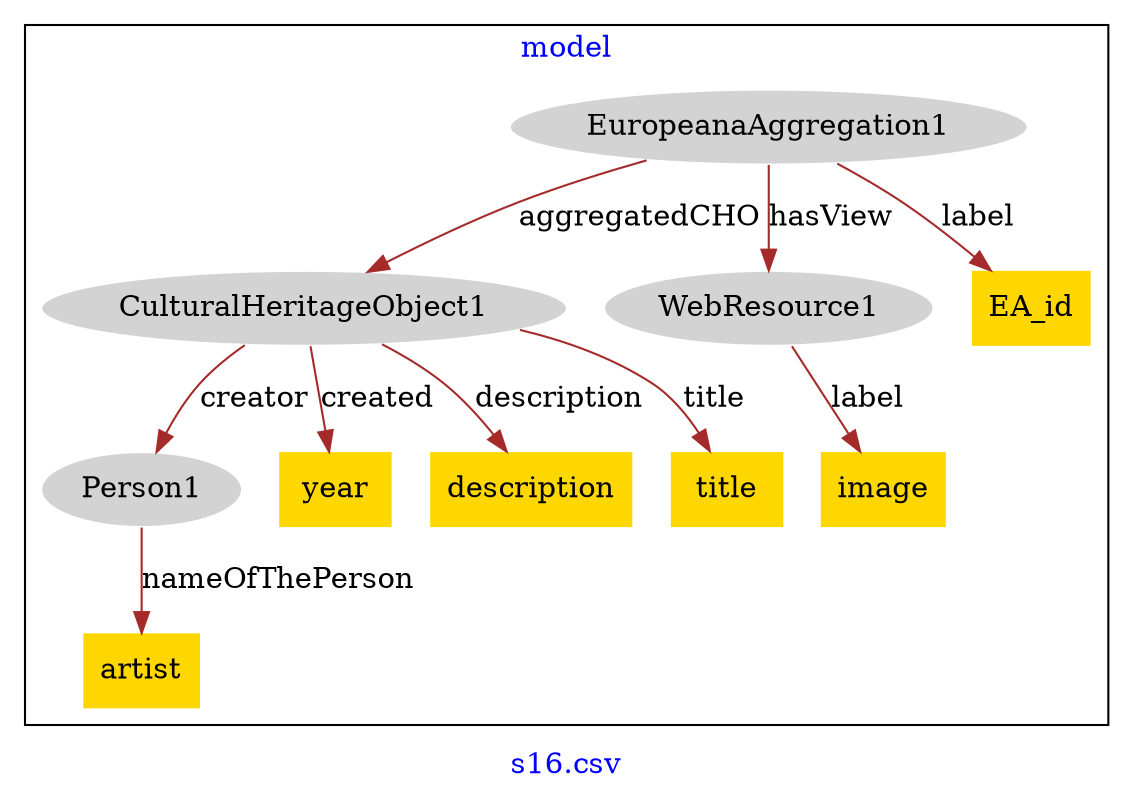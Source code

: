 digraph n0 {
fontcolor="blue"
remincross="true"
label="s16.csv"
subgraph cluster {
label="model"
n2[style="filled",color="white",fillcolor="lightgray",label="CulturalHeritageObject1"];
n3[style="filled",color="white",fillcolor="lightgray",label="Person1"];
n4[style="filled",color="white",fillcolor="lightgray",label="EuropeanaAggregation1"];
n5[style="filled",color="white",fillcolor="lightgray",label="WebResource1"];
n6[shape="plaintext",style="filled",fillcolor="gold",label="year"];
n7[shape="plaintext",style="filled",fillcolor="gold",label="artist"];
n8[shape="plaintext",style="filled",fillcolor="gold",label="description"];
n9[shape="plaintext",style="filled",fillcolor="gold",label="title"];
n10[shape="plaintext",style="filled",fillcolor="gold",label="image"];
n11[shape="plaintext",style="filled",fillcolor="gold",label="EA_id"];
}
n2 -> n3[color="brown",fontcolor="black",label="creator"]
n4 -> n2[color="brown",fontcolor="black",label="aggregatedCHO"]
n4 -> n5[color="brown",fontcolor="black",label="hasView"]
n2 -> n6[color="brown",fontcolor="black",label="created"]
n3 -> n7[color="brown",fontcolor="black",label="nameOfThePerson"]
n2 -> n8[color="brown",fontcolor="black",label="description"]
n2 -> n9[color="brown",fontcolor="black",label="title"]
n5 -> n10[color="brown",fontcolor="black",label="label"]
n4 -> n11[color="brown",fontcolor="black",label="label"]
}
